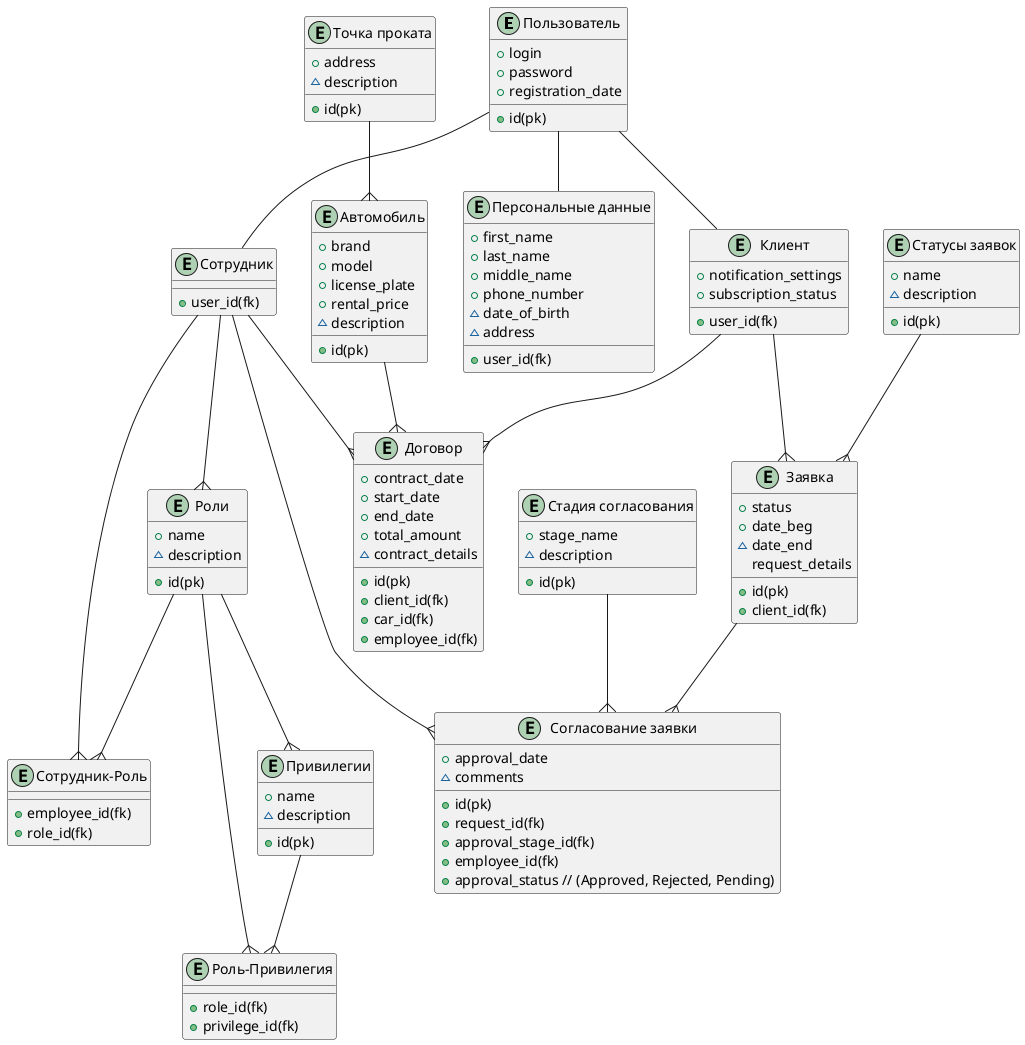 @startuml concept

entity user as "Пользователь" {
  +id(pk)
  +login
  +password
  +registration_date
}

entity personal_data as "Персональные данные" {
  +first_name
  +last_name
  +middle_name
  +phone_number
  ~date_of_birth
  ~address
  +user_id(fk)
}

entity role as "Роли" {
  +id(pk)
  +name
  ~description
}

entity privilege as "Привилегии" {
  +id(pk)
  +name
  ~description
}

entity car as "Автомобиль" {
  +id(pk)
  +brand
  +model
  +license_plate
  +rental_price
  ~description
}

entity contract as "Договор" {
  +id(pk)
  +client_id(fk)
  +car_id(fk)
  +employee_id(fk)
  +contract_date
  +start_date
  +end_date
  +total_amount
  ~contract_details
}

entity employee as "Сотрудник" {
  +user_id(fk)
}

entity approval_stage as "Стадия согласования" {
  +id(pk)
  +stage_name
  ~description
}

entity request as "Заявка" {
  +id(pk)
  +client_id(fk)
  +status
  +date_beg
  ~date_end
  request_details
}

entity request_approval as "Согласование заявки" {
  +id(pk)
  +request_id(fk)
  +approval_stage_id(fk)
  +employee_id(fk)
  +approval_date
  +approval_status // (Approved, Rejected, Pending)
  ~comments
}

entity client as "Клиент" {
  +user_id(fk)
  +notification_settings
  +subscription_status
}

entity rental_store as "Точка проката" {  
  +id(pk)
  +address
  ~description
}

entity request_status as "Статусы заявок" {
    +id(pk)
    +name
    ~description
}
request_status --{ request

' Relationships
user -- personal_data 
user -- client 
user -- employee 
client --{ contract 
employee --{ contract 
car --{ contract 
role --{ privilege 
employee --{ role 
client --{ request 
request --{ request_approval 
approval_stage --{ request_approval 
employee --{ request_approval 
rental_store --{ car 



entity role_privilege as "Роль-Привилегия" {
    +role_id(fk)
    +privilege_id(fk)
}
role --{ role_privilege
privilege --{ role_privilege

entity employee_role as "Сотрудник-Роль" {
    +employee_id(fk)
    +role_id(fk)
}

employee --{ employee_role
role --{ employee_role


@enduml